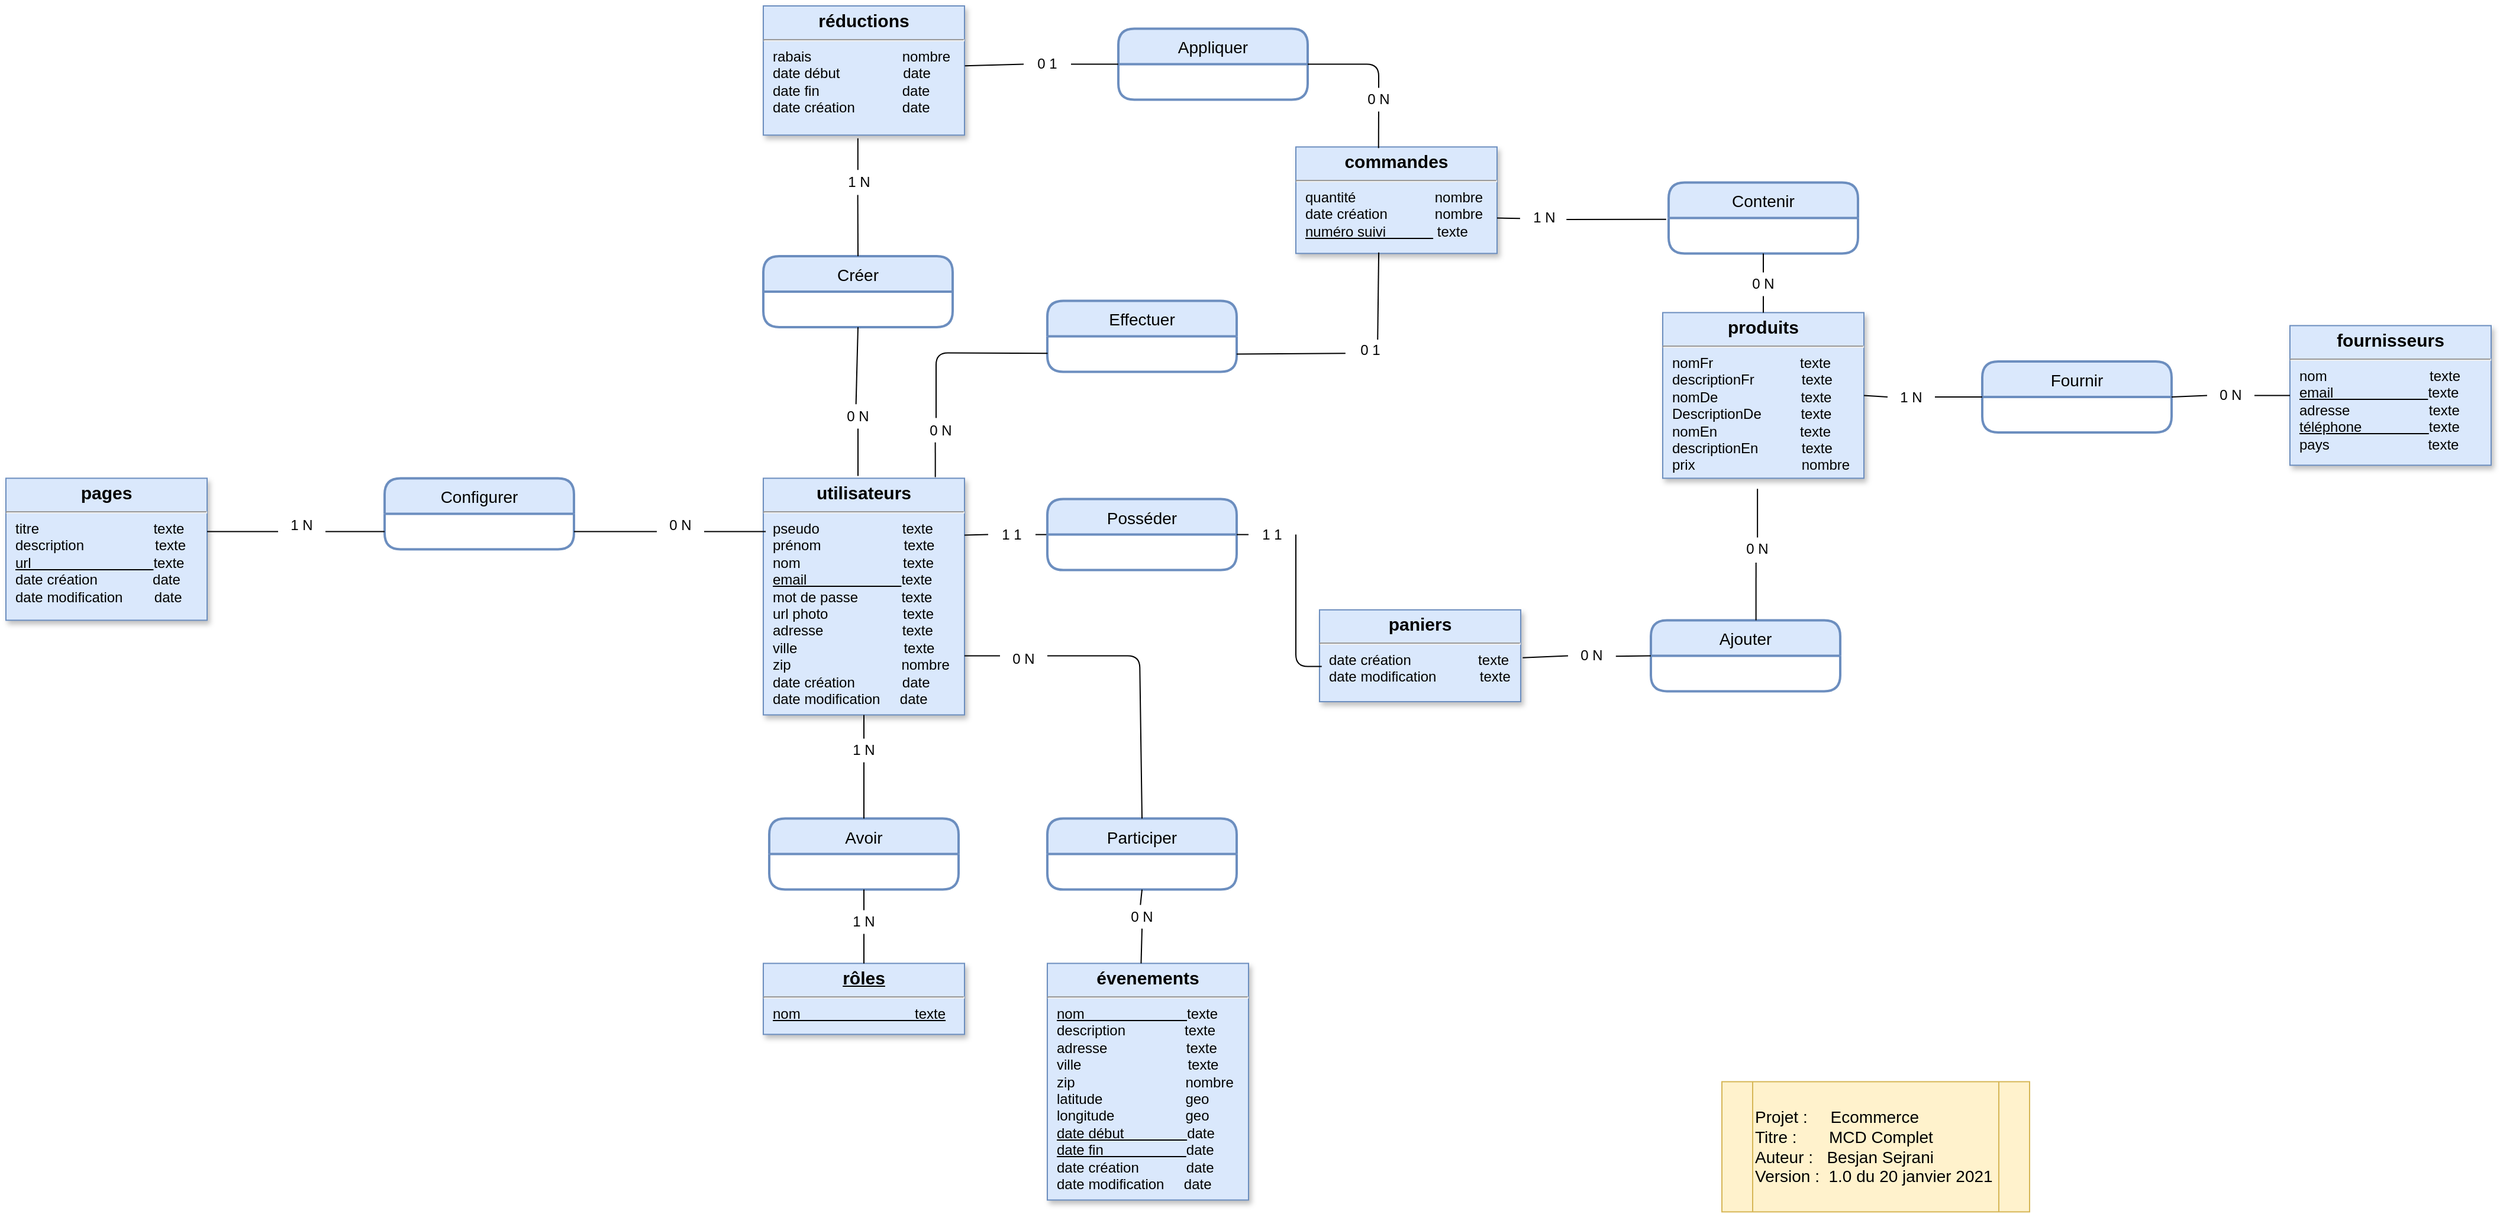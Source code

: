 <mxfile version="13.9.9" type="device"><diagram name="Page-1" id="efa7a0a1-bf9b-a30e-e6df-94a7791c09e9"><mxGraphModel dx="2172" dy="1612" grid="1" gridSize="10" guides="1" tooltips="1" connect="1" arrows="1" fold="1" page="1" pageScale="1" pageWidth="826" pageHeight="1169" background="#ffffff" math="0" shadow="0"><root><mxCell id="0"/><mxCell id="1" parent="0"/><mxCell id="28" value="&lt;p style=&quot;margin: 4px 0px 0px ; text-align: center&quot;&gt;&lt;b&gt;&lt;font style=&quot;font-size: 15px&quot;&gt;utilisateurs&lt;/font&gt;&lt;/b&gt;&lt;/p&gt;&lt;hr&gt;&lt;p style=&quot;margin: 0px ; margin-left: 8px&quot;&gt;pseudo&amp;nbsp; &amp;nbsp; &amp;nbsp; &amp;nbsp; &amp;nbsp; &amp;nbsp; &amp;nbsp; &amp;nbsp; &amp;nbsp; &amp;nbsp; &amp;nbsp;texte&lt;/p&gt;&lt;p style=&quot;margin: 0px ; margin-left: 8px&quot;&gt;prénom&amp;nbsp; &amp;nbsp; &amp;nbsp; &amp;nbsp; &amp;nbsp; &amp;nbsp; &amp;nbsp; &amp;nbsp; &amp;nbsp; &amp;nbsp; &amp;nbsp;texte&lt;/p&gt;&lt;p style=&quot;margin: 0px ; margin-left: 8px&quot;&gt;nom&amp;nbsp; &amp;nbsp; &amp;nbsp; &amp;nbsp; &amp;nbsp; &amp;nbsp; &amp;nbsp; &amp;nbsp; &amp;nbsp; &amp;nbsp; &amp;nbsp; &amp;nbsp; &amp;nbsp; texte&lt;/p&gt;&lt;p style=&quot;margin: 0px ; margin-left: 8px&quot;&gt;&lt;u&gt;email&amp;nbsp; &amp;nbsp; &amp;nbsp; &amp;nbsp; &amp;nbsp; &amp;nbsp; &amp;nbsp; &amp;nbsp; &amp;nbsp; &amp;nbsp; &amp;nbsp; &amp;nbsp; &lt;/u&gt;texte&lt;/p&gt;&lt;p style=&quot;margin: 0px ; margin-left: 8px&quot;&gt;mot de passe&amp;nbsp; &amp;nbsp; &amp;nbsp; &amp;nbsp; &amp;nbsp; &amp;nbsp;texte&lt;/p&gt;&lt;p style=&quot;margin: 0px ; margin-left: 8px&quot;&gt;url photo&amp;nbsp; &amp;nbsp; &amp;nbsp; &amp;nbsp; &amp;nbsp; &amp;nbsp; &amp;nbsp; &amp;nbsp; &amp;nbsp; &amp;nbsp;texte&lt;/p&gt;&lt;p style=&quot;margin: 0px ; margin-left: 8px&quot;&gt;adresse&amp;nbsp; &amp;nbsp; &amp;nbsp; &amp;nbsp; &amp;nbsp; &amp;nbsp; &amp;nbsp; &amp;nbsp; &amp;nbsp; &amp;nbsp; texte&lt;/p&gt;&lt;p style=&quot;margin: 0px ; margin-left: 8px&quot;&gt;ville&amp;nbsp; &amp;nbsp; &amp;nbsp; &amp;nbsp; &amp;nbsp; &amp;nbsp; &amp;nbsp; &amp;nbsp; &amp;nbsp; &amp;nbsp; &amp;nbsp; &amp;nbsp; &amp;nbsp; &amp;nbsp;texte&lt;/p&gt;&lt;p style=&quot;margin: 0px ; margin-left: 8px&quot;&gt;zip&amp;nbsp; &amp;nbsp; &amp;nbsp; &amp;nbsp; &amp;nbsp; &amp;nbsp; &amp;nbsp; &amp;nbsp; &amp;nbsp; &amp;nbsp; &amp;nbsp; &amp;nbsp; &amp;nbsp; &amp;nbsp; nombre&lt;/p&gt;&lt;p style=&quot;margin: 0px ; margin-left: 8px&quot;&gt;date création&amp;nbsp; &amp;nbsp; &amp;nbsp; &amp;nbsp; &amp;nbsp; &amp;nbsp; date&lt;/p&gt;&lt;p style=&quot;margin: 0px ; margin-left: 8px&quot;&gt;date modification&amp;nbsp; &amp;nbsp; &amp;nbsp;date&lt;/p&gt;" style="verticalAlign=top;align=left;overflow=fill;fontSize=12;fontFamily=Helvetica;html=1;strokeColor=#6c8ebf;shadow=1;fillColor=#dae8fc;" parent="1" vertex="1"><mxGeometry x="770" y="474.2" width="170" height="200" as="geometry"/></mxCell><mxCell id="r07NfbLLSwoAeOCv1FEZ-114" value="&lt;p style=&quot;margin: 4px 0px 0px ; text-align: center&quot;&gt;&lt;b&gt;&lt;font style=&quot;font-size: 15px&quot;&gt;&lt;u&gt;rôles&lt;/u&gt;&lt;/font&gt;&lt;/b&gt;&lt;/p&gt;&lt;hr&gt;&lt;p style=&quot;margin: 0px ; margin-left: 8px&quot;&gt;&lt;u&gt;nom&amp;nbsp; &amp;nbsp; &amp;nbsp; &amp;nbsp; &amp;nbsp; &amp;nbsp; &amp;nbsp; &amp;nbsp; &amp;nbsp; &amp;nbsp; &amp;nbsp; &amp;nbsp; &amp;nbsp; &amp;nbsp; &amp;nbsp;texte&lt;/u&gt;&lt;/p&gt;" style="verticalAlign=top;align=left;overflow=fill;fontSize=12;fontFamily=Helvetica;html=1;strokeColor=#6c8ebf;shadow=1;fillColor=#dae8fc;" parent="1" vertex="1"><mxGeometry x="770" y="884.2" width="170" height="60" as="geometry"/></mxCell><mxCell id="r07NfbLLSwoAeOCv1FEZ-125" value="&lt;p style=&quot;margin: 4px 0px 0px ; text-align: center&quot;&gt;&lt;span style=&quot;font-size: 15px&quot;&gt;&lt;b&gt;évenements&lt;/b&gt;&lt;/span&gt;&lt;/p&gt;&lt;hr&gt;&lt;p style=&quot;margin: 0px ; margin-left: 8px&quot;&gt;&lt;u&gt;nom&amp;nbsp; &amp;nbsp; &amp;nbsp; &amp;nbsp; &amp;nbsp; &amp;nbsp; &amp;nbsp; &amp;nbsp; &amp;nbsp; &amp;nbsp; &amp;nbsp; &amp;nbsp; &amp;nbsp; &lt;/u&gt;texte&lt;/p&gt;&lt;p style=&quot;margin: 0px ; margin-left: 8px&quot;&gt;description&amp;nbsp; &amp;nbsp; &amp;nbsp; &amp;nbsp; &amp;nbsp; &amp;nbsp; &amp;nbsp; &amp;nbsp;texte&lt;/p&gt;&lt;p style=&quot;margin: 0px ; margin-left: 8px&quot;&gt;adresse&amp;nbsp; &amp;nbsp; &amp;nbsp; &amp;nbsp; &amp;nbsp; &amp;nbsp; &amp;nbsp; &amp;nbsp; &amp;nbsp; &amp;nbsp; texte&lt;/p&gt;&lt;p style=&quot;margin: 0px ; margin-left: 8px&quot;&gt;ville&amp;nbsp; &amp;nbsp; &amp;nbsp; &amp;nbsp; &amp;nbsp; &amp;nbsp; &amp;nbsp; &amp;nbsp; &amp;nbsp; &amp;nbsp; &amp;nbsp; &amp;nbsp; &amp;nbsp; &amp;nbsp;texte&lt;/p&gt;&lt;p style=&quot;margin: 0px ; margin-left: 8px&quot;&gt;zip&amp;nbsp; &amp;nbsp; &amp;nbsp; &amp;nbsp; &amp;nbsp; &amp;nbsp; &amp;nbsp; &amp;nbsp; &amp;nbsp; &amp;nbsp; &amp;nbsp; &amp;nbsp; &amp;nbsp; &amp;nbsp; nombre&lt;/p&gt;&lt;p style=&quot;margin: 0px ; margin-left: 8px&quot;&gt;latitude&amp;nbsp; &amp;nbsp; &amp;nbsp; &amp;nbsp; &amp;nbsp; &amp;nbsp; &amp;nbsp; &amp;nbsp; &amp;nbsp; &amp;nbsp; &amp;nbsp;geo&lt;/p&gt;&lt;p style=&quot;margin: 0px ; margin-left: 8px&quot;&gt;longitude&amp;nbsp; &amp;nbsp; &amp;nbsp; &amp;nbsp; &amp;nbsp; &amp;nbsp; &amp;nbsp; &amp;nbsp; &amp;nbsp; geo&lt;/p&gt;&lt;p style=&quot;margin: 0px ; margin-left: 8px&quot;&gt;&lt;u&gt;date début&amp;nbsp; &amp;nbsp; &amp;nbsp; &amp;nbsp; &amp;nbsp; &amp;nbsp; &amp;nbsp; &amp;nbsp; &lt;/u&gt;date&lt;/p&gt;&lt;p style=&quot;margin: 0px ; margin-left: 8px&quot;&gt;&lt;u&gt;date fin&amp;nbsp; &amp;nbsp; &amp;nbsp; &amp;nbsp; &amp;nbsp; &amp;nbsp; &amp;nbsp; &amp;nbsp; &amp;nbsp; &amp;nbsp; &amp;nbsp;&lt;/u&gt;date&lt;/p&gt;&lt;p style=&quot;margin: 0px ; margin-left: 8px&quot;&gt;date création&amp;nbsp; &amp;nbsp; &amp;nbsp; &amp;nbsp; &amp;nbsp; &amp;nbsp; date&lt;/p&gt;&lt;p style=&quot;margin: 0px ; margin-left: 8px&quot;&gt;date modification&amp;nbsp; &amp;nbsp; &amp;nbsp;date&lt;/p&gt;" style="verticalAlign=top;align=left;overflow=fill;fontSize=12;fontFamily=Helvetica;html=1;strokeColor=#6c8ebf;shadow=1;fillColor=#dae8fc;" parent="1" vertex="1"><mxGeometry x="1010" y="884.2" width="170" height="200" as="geometry"/></mxCell><mxCell id="r07NfbLLSwoAeOCv1FEZ-134" value="" style="endArrow=none;html=1;exitX=0;exitY=0.37;exitDx=0;exitDy=0;entryX=1;entryY=0.75;entryDx=0;entryDy=0;exitPerimeter=0;" parent="1" source="r07NfbLLSwoAeOCv1FEZ-135" target="28" edge="1"><mxGeometry width="50" height="50" relative="1" as="geometry"><mxPoint x="1190" y="744.2" as="sourcePoint"/><mxPoint x="1088" y="604.2" as="targetPoint"/><Array as="points"/></mxGeometry></mxCell><mxCell id="r07NfbLLSwoAeOCv1FEZ-137" value="&lt;p style=&quot;margin: 4px 0px 0px ; text-align: center&quot;&gt;&lt;span style=&quot;font-size: 15px&quot;&gt;&lt;b&gt;pages&lt;/b&gt;&lt;/span&gt;&lt;/p&gt;&lt;hr&gt;&lt;p style=&quot;margin: 0px ; margin-left: 8px&quot;&gt;titre&amp;nbsp; &amp;nbsp; &amp;nbsp; &amp;nbsp; &amp;nbsp; &amp;nbsp; &amp;nbsp; &amp;nbsp; &amp;nbsp; &amp;nbsp; &amp;nbsp; &amp;nbsp; &amp;nbsp; &amp;nbsp; &amp;nbsp;texte&lt;/p&gt;&lt;p style=&quot;margin: 0px ; margin-left: 8px&quot;&gt;description&amp;nbsp; &amp;nbsp; &amp;nbsp; &amp;nbsp; &amp;nbsp; &amp;nbsp; &amp;nbsp; &amp;nbsp; &amp;nbsp; texte&lt;/p&gt;&lt;p style=&quot;margin: 0px ; margin-left: 8px&quot;&gt;&lt;u&gt;url&amp;nbsp; &amp;nbsp; &amp;nbsp; &amp;nbsp; &amp;nbsp; &amp;nbsp; &amp;nbsp; &amp;nbsp; &amp;nbsp; &amp;nbsp; &amp;nbsp; &amp;nbsp; &amp;nbsp; &amp;nbsp; &amp;nbsp; &amp;nbsp;&lt;/u&gt;texte&lt;/p&gt;&lt;p style=&quot;margin: 0px ; margin-left: 8px&quot;&gt;date création&amp;nbsp; &amp;nbsp; &amp;nbsp; &amp;nbsp; &amp;nbsp; &amp;nbsp; &amp;nbsp; date&lt;/p&gt;&lt;p style=&quot;margin: 0px ; margin-left: 8px&quot;&gt;date modification&amp;nbsp; &amp;nbsp; &amp;nbsp; &amp;nbsp; date&lt;/p&gt;" style="verticalAlign=top;align=left;overflow=fill;fontSize=12;fontFamily=Helvetica;html=1;strokeColor=#6c8ebf;shadow=1;fillColor=#dae8fc;" parent="1" vertex="1"><mxGeometry x="130" y="474.2" width="170" height="120" as="geometry"/></mxCell><mxCell id="r07NfbLLSwoAeOCv1FEZ-141" value="" style="endArrow=none;html=1;entryX=0.012;entryY=0.225;entryDx=0;entryDy=0;entryPerimeter=0;exitX=1;exitY=0.75;exitDx=0;exitDy=0;" parent="1" source="r07NfbLLSwoAeOCv1FEZ-140" target="28" edge="1"><mxGeometry width="50" height="50" relative="1" as="geometry"><mxPoint x="610" y="512.2" as="sourcePoint"/><mxPoint x="760" y="512.5" as="targetPoint"/></mxGeometry></mxCell><mxCell id="r07NfbLLSwoAeOCv1FEZ-142" value="&lt;p style=&quot;margin: 4px 0px 0px ; text-align: center&quot;&gt;&lt;b&gt;&lt;font style=&quot;font-size: 15px&quot;&gt;paniers&lt;/font&gt;&lt;/b&gt;&lt;/p&gt;&lt;hr&gt;&lt;p style=&quot;margin: 0px ; margin-left: 8px&quot;&gt;date création&amp;nbsp; &amp;nbsp; &amp;nbsp; &amp;nbsp; &amp;nbsp; &amp;nbsp; &amp;nbsp; &amp;nbsp; &amp;nbsp;texte&lt;/p&gt;&lt;p style=&quot;margin: 0px ; margin-left: 8px&quot;&gt;date modification&amp;nbsp; &amp;nbsp; &amp;nbsp; &amp;nbsp; &amp;nbsp; &amp;nbsp;texte&lt;/p&gt;" style="verticalAlign=top;align=left;overflow=fill;fontSize=12;fontFamily=Helvetica;html=1;strokeColor=#6c8ebf;shadow=1;fillColor=#dae8fc;" parent="1" vertex="1"><mxGeometry x="1240" y="585.4" width="170" height="77.6" as="geometry"/></mxCell><mxCell id="r07NfbLLSwoAeOCv1FEZ-148" value="" style="endArrow=none;html=1;entryX=0;entryY=0.5;entryDx=0;entryDy=0;exitX=1;exitY=0.5;exitDx=0;exitDy=0;" parent="1" source="r07NfbLLSwoAeOCv1FEZ-143" target="hPK3-BBJVK6LqO7NN2do-100" edge="1"><mxGeometry width="50" height="50" relative="1" as="geometry"><mxPoint x="930" y="544.2" as="sourcePoint"/><mxPoint x="1160" y="644.2" as="targetPoint"/></mxGeometry></mxCell><mxCell id="r07NfbLLSwoAeOCv1FEZ-149" value="&lt;p style=&quot;margin: 4px 0px 0px ; text-align: center&quot;&gt;&lt;b&gt;&lt;font style=&quot;font-size: 15px&quot;&gt;commandes&lt;/font&gt;&lt;/b&gt;&lt;/p&gt;&lt;hr&gt;&lt;p style=&quot;margin: 0px ; margin-left: 8px&quot;&gt;quantité&amp;nbsp; &amp;nbsp; &amp;nbsp; &amp;nbsp; &amp;nbsp; &amp;nbsp; &amp;nbsp; &amp;nbsp; &amp;nbsp; &amp;nbsp; nombre&lt;/p&gt;&lt;p style=&quot;margin: 0px ; margin-left: 8px&quot;&gt;date création&amp;nbsp; &amp;nbsp; &amp;nbsp; &amp;nbsp; &amp;nbsp; &amp;nbsp; nombre&lt;/p&gt;&lt;p style=&quot;margin: 0px ; margin-left: 8px&quot;&gt;&lt;u&gt;numéro suivi&amp;nbsp; &amp;nbsp; &amp;nbsp; &amp;nbsp; &amp;nbsp; &amp;nbsp; &lt;/u&gt;&amp;nbsp;texte&lt;/p&gt;" style="verticalAlign=top;align=left;overflow=fill;fontSize=12;fontFamily=Helvetica;html=1;strokeColor=#6c8ebf;shadow=1;fillColor=#dae8fc;" parent="1" vertex="1"><mxGeometry x="1220" y="194.2" width="170" height="90" as="geometry"/></mxCell><mxCell id="r07NfbLLSwoAeOCv1FEZ-150" value="0 N" style="text;html=1;strokeColor=none;fillColor=none;align=center;verticalAlign=middle;whiteSpace=wrap;rounded=0;" parent="1" vertex="1"><mxGeometry x="900" y="424.2" width="40" height="20" as="geometry"/></mxCell><mxCell id="r07NfbLLSwoAeOCv1FEZ-155" value="&lt;p style=&quot;margin: 4px 0px 0px ; text-align: center&quot;&gt;&lt;b&gt;&lt;font style=&quot;font-size: 15px&quot;&gt;réductions&lt;/font&gt;&lt;/b&gt;&lt;/p&gt;&lt;hr&gt;&lt;p style=&quot;margin: 0px ; margin-left: 8px&quot;&gt;rabais&amp;nbsp; &amp;nbsp; &amp;nbsp; &amp;nbsp; &amp;nbsp; &amp;nbsp; &amp;nbsp; &amp;nbsp; &amp;nbsp; &amp;nbsp; &amp;nbsp; &amp;nbsp;nombre&lt;/p&gt;&lt;p style=&quot;margin: 0px ; margin-left: 8px&quot;&gt;date début&amp;nbsp; &amp;nbsp; &amp;nbsp; &amp;nbsp; &amp;nbsp; &amp;nbsp; &amp;nbsp; &amp;nbsp; date&lt;/p&gt;&lt;p style=&quot;margin: 0px ; margin-left: 8px&quot;&gt;date fin&amp;nbsp; &amp;nbsp; &amp;nbsp; &amp;nbsp; &amp;nbsp; &amp;nbsp; &amp;nbsp; &amp;nbsp; &amp;nbsp; &amp;nbsp; &amp;nbsp;date&lt;/p&gt;&lt;p style=&quot;margin: 0px ; margin-left: 8px&quot;&gt;date création&amp;nbsp; &amp;nbsp; &amp;nbsp; &amp;nbsp; &amp;nbsp; &amp;nbsp; date&lt;/p&gt;" style="verticalAlign=top;align=left;overflow=fill;fontSize=12;fontFamily=Helvetica;html=1;strokeColor=#6c8ebf;shadow=1;fillColor=#dae8fc;" parent="1" vertex="1"><mxGeometry x="770" y="75" width="170" height="109.2" as="geometry"/></mxCell><mxCell id="r07NfbLLSwoAeOCv1FEZ-158" value="0 N" style="text;html=1;strokeColor=none;fillColor=none;align=center;verticalAlign=middle;whiteSpace=wrap;rounded=0;" parent="1" vertex="1"><mxGeometry x="1270" y="144.2" width="40" height="20" as="geometry"/></mxCell><mxCell id="r07NfbLLSwoAeOCv1FEZ-170" value="&lt;p style=&quot;margin: 4px 0px 0px ; text-align: center&quot;&gt;&lt;b&gt;&lt;font style=&quot;font-size: 15px&quot;&gt;produits&lt;/font&gt;&lt;/b&gt;&lt;/p&gt;&lt;hr&gt;&lt;p style=&quot;margin: 0px ; margin-left: 8px&quot;&gt;nomFr&amp;nbsp; &amp;nbsp; &amp;nbsp; &amp;nbsp; &amp;nbsp; &amp;nbsp; &amp;nbsp; &amp;nbsp; &amp;nbsp; &amp;nbsp; &amp;nbsp; texte&lt;/p&gt;&lt;p style=&quot;margin: 0px ; margin-left: 8px&quot;&gt;descriptionFr&amp;nbsp; &amp;nbsp; &amp;nbsp; &amp;nbsp; &amp;nbsp; &amp;nbsp; texte&lt;/p&gt;&lt;p style=&quot;margin: 0px ; margin-left: 8px&quot;&gt;nomDe&amp;nbsp; &amp;nbsp; &amp;nbsp; &amp;nbsp; &amp;nbsp; &amp;nbsp; &amp;nbsp; &amp;nbsp; &amp;nbsp; &amp;nbsp; &amp;nbsp;texte&lt;/p&gt;&lt;p style=&quot;margin: 0px ; margin-left: 8px&quot;&gt;DescriptionDe&amp;nbsp; &amp;nbsp; &amp;nbsp; &amp;nbsp; &amp;nbsp; texte&lt;/p&gt;&lt;p style=&quot;margin: 0px ; margin-left: 8px&quot;&gt;nomEn&amp;nbsp; &amp;nbsp; &amp;nbsp; &amp;nbsp; &amp;nbsp; &amp;nbsp; &amp;nbsp; &amp;nbsp; &amp;nbsp; &amp;nbsp; &amp;nbsp;texte&lt;/p&gt;&lt;p style=&quot;margin: 0px ; margin-left: 8px&quot;&gt;descriptionEn&amp;nbsp; &amp;nbsp; &amp;nbsp; &amp;nbsp; &amp;nbsp; &amp;nbsp;texte&lt;/p&gt;&lt;p style=&quot;margin: 0px ; margin-left: 8px&quot;&gt;prix&amp;nbsp; &amp;nbsp; &amp;nbsp; &amp;nbsp; &amp;nbsp; &amp;nbsp; &amp;nbsp; &amp;nbsp; &amp;nbsp; &amp;nbsp; &amp;nbsp; &amp;nbsp; &amp;nbsp; &amp;nbsp;nombre&lt;/p&gt;&lt;p style=&quot;margin: 0px ; margin-left: 8px&quot;&gt;&lt;br&gt;&lt;/p&gt;" style="verticalAlign=top;align=left;overflow=fill;fontSize=12;fontFamily=Helvetica;html=1;strokeColor=#6c8ebf;shadow=1;fillColor=#dae8fc;" parent="1" vertex="1"><mxGeometry x="1530" y="334.2" width="170" height="140" as="geometry"/></mxCell><mxCell id="hPK3-BBJVK6LqO7NN2do-28" value="&lt;p style=&quot;margin: 4px 0px 0px ; text-align: center&quot;&gt;&lt;span style=&quot;font-size: 15px&quot;&gt;&lt;b&gt;fournisseurs&lt;/b&gt;&lt;/span&gt;&lt;/p&gt;&lt;hr&gt;&lt;p style=&quot;margin: 0px ; margin-left: 8px&quot;&gt;nom&amp;nbsp; &amp;nbsp; &amp;nbsp; &amp;nbsp; &amp;nbsp; &amp;nbsp; &amp;nbsp; &amp;nbsp; &amp;nbsp; &amp;nbsp; &amp;nbsp; &amp;nbsp; &amp;nbsp; texte&lt;/p&gt;&lt;p style=&quot;margin: 0px ; margin-left: 8px&quot;&gt;&lt;u&gt;email&amp;nbsp; &amp;nbsp; &amp;nbsp; &amp;nbsp; &amp;nbsp; &amp;nbsp; &amp;nbsp; &amp;nbsp; &amp;nbsp; &amp;nbsp; &amp;nbsp; &amp;nbsp; &lt;/u&gt;texte&lt;/p&gt;&lt;p style=&quot;margin: 0px ; margin-left: 8px&quot;&gt;adresse&amp;nbsp; &amp;nbsp; &amp;nbsp; &amp;nbsp; &amp;nbsp; &amp;nbsp; &amp;nbsp; &amp;nbsp; &amp;nbsp; &amp;nbsp; texte&lt;/p&gt;&lt;p style=&quot;margin: 0px ; margin-left: 8px&quot;&gt;&lt;u&gt;téléphone&amp;nbsp; &amp;nbsp; &amp;nbsp; &amp;nbsp; &amp;nbsp; &amp;nbsp; &amp;nbsp; &amp;nbsp; &amp;nbsp;&lt;/u&gt;texte&lt;/p&gt;&lt;p style=&quot;margin: 0px ; margin-left: 8px&quot;&gt;pays&amp;nbsp; &amp;nbsp; &amp;nbsp; &amp;nbsp; &amp;nbsp; &amp;nbsp; &amp;nbsp; &amp;nbsp; &amp;nbsp; &amp;nbsp; &amp;nbsp; &amp;nbsp; &amp;nbsp;texte&lt;/p&gt;&lt;p style=&quot;margin: 0px ; margin-left: 8px&quot;&gt;&lt;br&gt;&lt;/p&gt;&lt;p style=&quot;margin: 0px ; margin-left: 8px&quot;&gt;&lt;br&gt;&lt;/p&gt;" style="verticalAlign=top;align=left;overflow=fill;fontSize=12;fontFamily=Helvetica;html=1;strokeColor=#6c8ebf;shadow=1;fillColor=#dae8fc;" parent="1" vertex="1"><mxGeometry x="2060" y="345.2" width="170" height="118" as="geometry"/></mxCell><mxCell id="hPK3-BBJVK6LqO7NN2do-73" value="&lt;font style=&quot;font-size: 14px&quot;&gt;Projet :&amp;nbsp; &amp;nbsp; &amp;nbsp;Ecommerce&lt;br&gt;Titre :&amp;nbsp; &amp;nbsp; &amp;nbsp; &amp;nbsp;MCD Complet&lt;br&gt;Auteur :&amp;nbsp; &amp;nbsp;Besjan Sejrani&lt;br&gt;Version :&amp;nbsp; 1.0 du 20 janvier 2021&lt;/font&gt;" style="shape=process;whiteSpace=wrap;html=1;backgroundOutline=1;align=left;fillColor=#fff2cc;strokeColor=#d6b656;" parent="1" vertex="1"><mxGeometry x="1580" y="984.2" width="260" height="110" as="geometry"/></mxCell><mxCell id="hPK3-BBJVK6LqO7NN2do-83" value="Configurer" style="swimlane;childLayout=stackLayout;horizontal=1;startSize=30;horizontalStack=0;rounded=1;fontSize=14;fontStyle=0;strokeWidth=2;resizeParent=0;resizeLast=1;shadow=0;dashed=0;align=center;fillColor=#dae8fc;strokeColor=#6c8ebf;" parent="1" vertex="1"><mxGeometry x="450" y="474.2" width="160" height="60" as="geometry"/></mxCell><mxCell id="r07NfbLLSwoAeOCv1FEZ-140" value="0 N" style="text;html=1;strokeColor=none;fillColor=none;align=center;verticalAlign=middle;whiteSpace=wrap;rounded=0;" parent="1" vertex="1"><mxGeometry x="680" y="504.2" width="40" height="20" as="geometry"/></mxCell><mxCell id="hPK3-BBJVK6LqO7NN2do-87" value="" style="endArrow=none;html=1;entryX=0;entryY=0.75;entryDx=0;entryDy=0;exitX=1;exitY=0.75;exitDx=0;exitDy=0;" parent="1" source="hPK3-BBJVK6LqO7NN2do-83" target="r07NfbLLSwoAeOCv1FEZ-140" edge="1"><mxGeometry width="50" height="50" relative="1" as="geometry"><mxPoint x="600" y="519.2" as="sourcePoint"/><mxPoint x="772.04" y="519.2" as="targetPoint"/></mxGeometry></mxCell><mxCell id="hPK3-BBJVK6LqO7NN2do-88" value="" style="endArrow=none;html=1;fontSize=14;entryX=0;entryY=0.75;entryDx=0;entryDy=0;exitX=1;exitY=0.75;exitDx=0;exitDy=0;exitPerimeter=0;" parent="1" source="r07NfbLLSwoAeOCv1FEZ-138" target="hPK3-BBJVK6LqO7NN2do-83" edge="1"><mxGeometry width="50" height="50" relative="1" as="geometry"><mxPoint x="370" y="594.2" as="sourcePoint"/><mxPoint x="420" y="544.2" as="targetPoint"/></mxGeometry></mxCell><mxCell id="r07NfbLLSwoAeOCv1FEZ-138" value="1 N" style="text;html=1;strokeColor=none;fillColor=none;align=center;verticalAlign=middle;whiteSpace=wrap;rounded=0;" parent="1" vertex="1"><mxGeometry x="360" y="504.2" width="40" height="20" as="geometry"/></mxCell><mxCell id="hPK3-BBJVK6LqO7NN2do-89" value="" style="endArrow=none;html=1;fontSize=14;entryX=0;entryY=0.75;entryDx=0;entryDy=0;exitX=1;exitY=0.375;exitDx=0;exitDy=0;exitPerimeter=0;" parent="1" source="r07NfbLLSwoAeOCv1FEZ-137" target="r07NfbLLSwoAeOCv1FEZ-138" edge="1"><mxGeometry width="50" height="50" relative="1" as="geometry"><mxPoint x="320" y="519.2" as="sourcePoint"/><mxPoint x="440" y="519.2" as="targetPoint"/></mxGeometry></mxCell><mxCell id="hPK3-BBJVK6LqO7NN2do-90" value="Avoir" style="swimlane;childLayout=stackLayout;horizontal=1;startSize=30;horizontalStack=0;rounded=1;fontSize=14;fontStyle=0;strokeWidth=2;resizeParent=0;resizeLast=1;shadow=0;dashed=0;align=center;fillColor=#dae8fc;strokeColor=#6c8ebf;" parent="1" vertex="1"><mxGeometry x="775" y="761.8" width="160" height="60" as="geometry"/></mxCell><mxCell id="hPK3-BBJVK6LqO7NN2do-91" value="" style="endArrow=none;html=1;fontSize=14;exitX=0.5;exitY=0;exitDx=0;exitDy=0;entryX=0.5;entryY=1;entryDx=0;entryDy=0;" parent="1" source="r07NfbLLSwoAeOCv1FEZ-122" target="28" edge="1"><mxGeometry width="50" height="50" relative="1" as="geometry"><mxPoint x="710" y="774.2" as="sourcePoint"/><mxPoint x="940" y="724.2" as="targetPoint"/></mxGeometry></mxCell><mxCell id="r07NfbLLSwoAeOCv1FEZ-122" value="1 N" style="text;html=1;strokeColor=none;fillColor=none;align=center;verticalAlign=middle;whiteSpace=wrap;rounded=0;" parent="1" vertex="1"><mxGeometry x="835" y="694.2" width="40" height="20" as="geometry"/></mxCell><mxCell id="hPK3-BBJVK6LqO7NN2do-92" value="" style="endArrow=none;html=1;fontSize=14;exitX=0.5;exitY=0;exitDx=0;exitDy=0;entryX=0.5;entryY=1;entryDx=0;entryDy=0;" parent="1" source="hPK3-BBJVK6LqO7NN2do-90" target="r07NfbLLSwoAeOCv1FEZ-122" edge="1"><mxGeometry width="50" height="50" relative="1" as="geometry"><mxPoint x="852" y="761.8" as="sourcePoint"/><mxPoint x="855" y="674.2" as="targetPoint"/></mxGeometry></mxCell><mxCell id="hPK3-BBJVK6LqO7NN2do-93" value="" style="endArrow=none;html=1;fontSize=14;entryX=0.5;entryY=1;entryDx=0;entryDy=0;exitX=0.5;exitY=0;exitDx=0;exitDy=0;" parent="1" source="r07NfbLLSwoAeOCv1FEZ-123" target="hPK3-BBJVK6LqO7NN2do-90" edge="1"><mxGeometry width="50" height="50" relative="1" as="geometry"><mxPoint x="660" y="774.2" as="sourcePoint"/><mxPoint x="710" y="724.2" as="targetPoint"/></mxGeometry></mxCell><mxCell id="r07NfbLLSwoAeOCv1FEZ-123" value="1 N" style="text;html=1;strokeColor=none;fillColor=none;align=center;verticalAlign=middle;whiteSpace=wrap;rounded=0;" parent="1" vertex="1"><mxGeometry x="835" y="839.2" width="40" height="20" as="geometry"/></mxCell><mxCell id="hPK3-BBJVK6LqO7NN2do-94" value="" style="endArrow=none;html=1;fontSize=14;entryX=0.5;entryY=1;entryDx=0;entryDy=0;exitX=0.5;exitY=0;exitDx=0;exitDy=0;" parent="1" source="r07NfbLLSwoAeOCv1FEZ-114" target="r07NfbLLSwoAeOCv1FEZ-123" edge="1"><mxGeometry width="50" height="50" relative="1" as="geometry"><mxPoint x="855" y="884.2" as="sourcePoint"/><mxPoint x="855" y="821.8" as="targetPoint"/></mxGeometry></mxCell><mxCell id="hPK3-BBJVK6LqO7NN2do-95" value="Participer" style="swimlane;childLayout=stackLayout;horizontal=1;startSize=30;horizontalStack=0;rounded=1;fontSize=14;fontStyle=0;strokeWidth=2;resizeParent=0;resizeLast=1;shadow=0;dashed=0;align=center;fillColor=#dae8fc;strokeColor=#6c8ebf;" parent="1" vertex="1"><mxGeometry x="1010" y="761.8" width="160" height="60" as="geometry"/></mxCell><mxCell id="hPK3-BBJVK6LqO7NN2do-96" value="" style="endArrow=none;html=1;fontSize=14;exitX=0.5;exitY=1;exitDx=0;exitDy=0;entryX=0.466;entryY=0;entryDx=0;entryDy=0;entryPerimeter=0;" parent="1" source="r07NfbLLSwoAeOCv1FEZ-136" target="r07NfbLLSwoAeOCv1FEZ-125" edge="1"><mxGeometry width="50" height="50" relative="1" as="geometry"><mxPoint x="1210" y="744.2" as="sourcePoint"/><mxPoint x="1260" y="694.2" as="targetPoint"/></mxGeometry></mxCell><mxCell id="r07NfbLLSwoAeOCv1FEZ-136" value="0 N" style="text;html=1;strokeColor=none;fillColor=none;align=center;verticalAlign=middle;whiteSpace=wrap;rounded=0;" parent="1" vertex="1"><mxGeometry x="1070" y="834.8" width="40" height="20" as="geometry"/></mxCell><mxCell id="hPK3-BBJVK6LqO7NN2do-97" value="" style="endArrow=none;html=1;fontSize=14;exitX=0.5;exitY=1;exitDx=0;exitDy=0;entryX=0.466;entryY=0;entryDx=0;entryDy=0;entryPerimeter=0;" parent="1" source="hPK3-BBJVK6LqO7NN2do-95" target="r07NfbLLSwoAeOCv1FEZ-136" edge="1"><mxGeometry width="50" height="50" relative="1" as="geometry"><mxPoint x="1090" y="784.2" as="sourcePoint"/><mxPoint x="1089.22" y="884.2" as="targetPoint"/></mxGeometry></mxCell><mxCell id="r07NfbLLSwoAeOCv1FEZ-135" value="0 N" style="text;html=1;strokeColor=none;fillColor=none;align=center;verticalAlign=middle;whiteSpace=wrap;rounded=0;" parent="1" vertex="1"><mxGeometry x="970" y="616.8" width="40" height="20" as="geometry"/></mxCell><mxCell id="hPK3-BBJVK6LqO7NN2do-98" value="" style="endArrow=none;html=1;exitX=0.5;exitY=0;exitDx=0;exitDy=0;" parent="1" source="hPK3-BBJVK6LqO7NN2do-95" edge="1"><mxGeometry width="50" height="50" relative="1" as="geometry"><mxPoint x="1090" y="724.2" as="sourcePoint"/><mxPoint x="1010" y="624.2" as="targetPoint"/><Array as="points"><mxPoint x="1088" y="624.2"/></Array></mxGeometry></mxCell><mxCell id="hPK3-BBJVK6LqO7NN2do-100" value="Posséder" style="swimlane;childLayout=stackLayout;horizontal=1;startSize=30;horizontalStack=0;rounded=1;fontSize=14;fontStyle=0;strokeWidth=2;resizeParent=0;resizeLast=1;shadow=0;dashed=0;align=center;fillColor=#dae8fc;strokeColor=#6c8ebf;" parent="1" vertex="1"><mxGeometry x="1010" y="491.8" width="160" height="60" as="geometry"/></mxCell><mxCell id="r07NfbLLSwoAeOCv1FEZ-143" value="1 1" style="text;html=1;strokeColor=none;fillColor=none;align=center;verticalAlign=middle;whiteSpace=wrap;rounded=0;" parent="1" vertex="1"><mxGeometry x="960" y="511.8" width="40" height="20" as="geometry"/></mxCell><mxCell id="hPK3-BBJVK6LqO7NN2do-101" value="" style="endArrow=none;html=1;entryX=0;entryY=0.5;entryDx=0;entryDy=0;" parent="1" target="r07NfbLLSwoAeOCv1FEZ-143" edge="1"><mxGeometry width="50" height="50" relative="1" as="geometry"><mxPoint x="940" y="522.2" as="sourcePoint"/><mxPoint x="1010" y="521.8" as="targetPoint"/></mxGeometry></mxCell><mxCell id="hPK3-BBJVK6LqO7NN2do-103" value="" style="endArrow=none;html=1;fontSize=14;entryX=1;entryY=0.5;entryDx=0;entryDy=0;exitX=0;exitY=0.5;exitDx=0;exitDy=0;" parent="1" source="r07NfbLLSwoAeOCv1FEZ-146" target="hPK3-BBJVK6LqO7NN2do-100" edge="1"><mxGeometry width="50" height="50" relative="1" as="geometry"><mxPoint x="930" y="584.2" as="sourcePoint"/><mxPoint x="980" y="534.2" as="targetPoint"/></mxGeometry></mxCell><mxCell id="r07NfbLLSwoAeOCv1FEZ-146" value="1 1" style="text;html=1;strokeColor=none;fillColor=none;align=center;verticalAlign=middle;whiteSpace=wrap;rounded=0;" parent="1" vertex="1"><mxGeometry x="1180" y="511.8" width="40" height="20" as="geometry"/></mxCell><mxCell id="hPK3-BBJVK6LqO7NN2do-104" value="" style="endArrow=none;html=1;fontSize=14;entryX=1;entryY=0.5;entryDx=0;entryDy=0;exitX=0.011;exitY=0.617;exitDx=0;exitDy=0;exitPerimeter=0;" parent="1" source="r07NfbLLSwoAeOCv1FEZ-142" target="r07NfbLLSwoAeOCv1FEZ-146" edge="1"><mxGeometry width="50" height="50" relative="1" as="geometry"><mxPoint x="1225.87" y="522.079" as="sourcePoint"/><mxPoint x="1170" y="521.8" as="targetPoint"/><Array as="points"><mxPoint x="1220" y="633.2"/></Array></mxGeometry></mxCell><mxCell id="hPK3-BBJVK6LqO7NN2do-105" value="Ajouter" style="swimlane;childLayout=stackLayout;horizontal=1;startSize=30;horizontalStack=0;rounded=1;fontSize=14;fontStyle=0;strokeWidth=2;resizeParent=0;resizeLast=1;shadow=0;dashed=0;align=center;fillColor=#dae8fc;strokeColor=#6c8ebf;" parent="1" vertex="1"><mxGeometry x="1520" y="594.2" width="160" height="60" as="geometry"/></mxCell><mxCell id="hPK3-BBJVK6LqO7NN2do-106" value="" style="endArrow=none;html=1;fontSize=14;entryX=0.471;entryY=1.064;entryDx=0;entryDy=0;entryPerimeter=0;exitX=0.502;exitY=0;exitDx=0;exitDy=0;exitPerimeter=0;" parent="1" source="r07NfbLLSwoAeOCv1FEZ-177" target="r07NfbLLSwoAeOCv1FEZ-170" edge="1"><mxGeometry width="50" height="50" relative="1" as="geometry"><mxPoint x="1290" y="584.2" as="sourcePoint"/><mxPoint x="1340" y="534.2" as="targetPoint"/></mxGeometry></mxCell><mxCell id="r07NfbLLSwoAeOCv1FEZ-177" value="0 N" style="text;html=1;strokeColor=none;fillColor=none;align=center;verticalAlign=middle;whiteSpace=wrap;rounded=0;" parent="1" vertex="1"><mxGeometry x="1590" y="524.2" width="40" height="20" as="geometry"/></mxCell><mxCell id="hPK3-BBJVK6LqO7NN2do-107" value="" style="endArrow=none;html=1;fontSize=14;entryX=0.471;entryY=1.064;entryDx=0;entryDy=0;entryPerimeter=0;exitX=0.555;exitY=0;exitDx=0;exitDy=0;exitPerimeter=0;" parent="1" source="hPK3-BBJVK6LqO7NN2do-105" target="r07NfbLLSwoAeOCv1FEZ-177" edge="1"><mxGeometry width="50" height="50" relative="1" as="geometry"><mxPoint x="1610.08" y="484.2" as="sourcePoint"/><mxPoint x="1610.07" y="424.214" as="targetPoint"/></mxGeometry></mxCell><mxCell id="hPK3-BBJVK6LqO7NN2do-108" value="" style="endArrow=none;html=1;fontSize=14;exitX=1.01;exitY=0.521;exitDx=0;exitDy=0;exitPerimeter=0;entryX=0;entryY=0.5;entryDx=0;entryDy=0;" parent="1" source="r07NfbLLSwoAeOCv1FEZ-176" target="hPK3-BBJVK6LqO7NN2do-105" edge="1"><mxGeometry width="50" height="50" relative="1" as="geometry"><mxPoint x="1310" y="534.2" as="sourcePoint"/><mxPoint x="1500" y="516.2" as="targetPoint"/></mxGeometry></mxCell><mxCell id="r07NfbLLSwoAeOCv1FEZ-176" value="0 N" style="text;html=1;strokeColor=none;fillColor=none;align=center;verticalAlign=middle;whiteSpace=wrap;rounded=0;" parent="1" vertex="1"><mxGeometry x="1450" y="614.2" width="40" height="20" as="geometry"/></mxCell><mxCell id="hPK3-BBJVK6LqO7NN2do-109" value="" style="endArrow=none;html=1;fontSize=14;exitX=1.01;exitY=0.521;exitDx=0;exitDy=0;exitPerimeter=0;entryX=0;entryY=0.5;entryDx=0;entryDy=0;" parent="1" source="r07NfbLLSwoAeOCv1FEZ-142" target="r07NfbLLSwoAeOCv1FEZ-176" edge="1"><mxGeometry width="50" height="50" relative="1" as="geometry"><mxPoint x="1401.7" y="514.63" as="sourcePoint"/><mxPoint x="1520" y="514.2" as="targetPoint"/></mxGeometry></mxCell><mxCell id="hPK3-BBJVK6LqO7NN2do-110" value="Contenir" style="swimlane;childLayout=stackLayout;horizontal=1;startSize=30;horizontalStack=0;rounded=1;fontSize=14;fontStyle=0;strokeWidth=2;resizeParent=0;resizeLast=1;shadow=0;dashed=0;align=center;fillColor=#dae8fc;strokeColor=#6c8ebf;" parent="1" vertex="1"><mxGeometry x="1535" y="224.2" width="160" height="60" as="geometry"/></mxCell><mxCell id="hPK3-BBJVK6LqO7NN2do-111" value="" style="endArrow=none;html=1;fontSize=14;entryX=0.5;entryY=0;entryDx=0;entryDy=0;exitX=0.5;exitY=1;exitDx=0;exitDy=0;" parent="1" source="r07NfbLLSwoAeOCv1FEZ-174" target="r07NfbLLSwoAeOCv1FEZ-170" edge="1"><mxGeometry width="50" height="50" relative="1" as="geometry"><mxPoint x="1290" y="354.2" as="sourcePoint"/><mxPoint x="1340" y="304.2" as="targetPoint"/></mxGeometry></mxCell><mxCell id="r07NfbLLSwoAeOCv1FEZ-174" value="0 N" style="text;html=1;strokeColor=none;fillColor=none;align=center;verticalAlign=middle;whiteSpace=wrap;rounded=0;" parent="1" vertex="1"><mxGeometry x="1595" y="300.2" width="40" height="20" as="geometry"/></mxCell><mxCell id="hPK3-BBJVK6LqO7NN2do-112" value="" style="endArrow=none;html=1;fontSize=14;entryX=0.5;entryY=0;entryDx=0;entryDy=0;exitX=0.5;exitY=1;exitDx=0;exitDy=0;" parent="1" source="hPK3-BBJVK6LqO7NN2do-110" target="r07NfbLLSwoAeOCv1FEZ-174" edge="1"><mxGeometry width="50" height="50" relative="1" as="geometry"><mxPoint x="1615" y="274.2" as="sourcePoint"/><mxPoint x="1615" y="334.2" as="targetPoint"/></mxGeometry></mxCell><mxCell id="hPK3-BBJVK6LqO7NN2do-113" value="" style="endArrow=none;html=1;fontSize=14;exitX=0.966;exitY=0.565;exitDx=0;exitDy=0;exitPerimeter=0;entryX=-0.013;entryY=0.52;entryDx=0;entryDy=0;entryPerimeter=0;" parent="1" source="r07NfbLLSwoAeOCv1FEZ-173" target="hPK3-BBJVK6LqO7NN2do-110" edge="1"><mxGeometry width="50" height="50" relative="1" as="geometry"><mxPoint x="1290" y="304.2" as="sourcePoint"/><mxPoint x="1540" y="254.2" as="targetPoint"/></mxGeometry></mxCell><mxCell id="r07NfbLLSwoAeOCv1FEZ-173" value="1 N" style="text;html=1;strokeColor=none;fillColor=none;align=center;verticalAlign=middle;whiteSpace=wrap;rounded=0;" parent="1" vertex="1"><mxGeometry x="1410" y="244.2" width="40" height="20" as="geometry"/></mxCell><mxCell id="hPK3-BBJVK6LqO7NN2do-114" value="" style="endArrow=none;html=1;fontSize=14;exitX=1;exitY=0.667;exitDx=0;exitDy=0;exitPerimeter=0;entryX=-0.013;entryY=0.52;entryDx=0;entryDy=0;entryPerimeter=0;" parent="1" source="r07NfbLLSwoAeOCv1FEZ-149" target="r07NfbLLSwoAeOCv1FEZ-173" edge="1"><mxGeometry width="50" height="50" relative="1" as="geometry"><mxPoint x="1390" y="254.23" as="sourcePoint"/><mxPoint x="1532.92" y="255.4" as="targetPoint"/></mxGeometry></mxCell><mxCell id="hPK3-BBJVK6LqO7NN2do-115" value="Effectuer" style="swimlane;childLayout=stackLayout;horizontal=1;startSize=30;horizontalStack=0;rounded=1;fontSize=14;fontStyle=0;strokeWidth=2;resizeParent=0;resizeLast=1;shadow=0;dashed=0;align=center;fillColor=#dae8fc;strokeColor=#6c8ebf;" parent="1" vertex="1"><mxGeometry x="1010" y="324.2" width="160" height="60" as="geometry"/></mxCell><mxCell id="hPK3-BBJVK6LqO7NN2do-116" value="" style="endArrow=none;html=1;exitX=0.4;exitY=-0.05;exitDx=0;exitDy=0;exitPerimeter=0;entryX=0.001;entryY=0.557;entryDx=0;entryDy=0;entryPerimeter=0;" parent="1" source="r07NfbLLSwoAeOCv1FEZ-150" edge="1"><mxGeometry width="50" height="50" relative="1" as="geometry"><mxPoint x="915.69" y="482.0" as="sourcePoint"/><mxPoint x="1010.16" y="368.62" as="targetPoint"/><Array as="points"><mxPoint x="916" y="368.2"/></Array></mxGeometry></mxCell><mxCell id="r07NfbLLSwoAeOCv1FEZ-152" value="0 1" style="text;html=1;strokeColor=none;fillColor=none;align=center;verticalAlign=middle;whiteSpace=wrap;rounded=0;" parent="1" vertex="1"><mxGeometry x="1263" y="356.2" width="40" height="20" as="geometry"/></mxCell><mxCell id="hPK3-BBJVK6LqO7NN2do-119" value="" style="endArrow=none;html=1;fontSize=14;entryX=0.653;entryY=0.043;entryDx=0;entryDy=0;entryPerimeter=0;exitX=0.412;exitY=0.991;exitDx=0;exitDy=0;exitPerimeter=0;" parent="1" source="r07NfbLLSwoAeOCv1FEZ-149" target="r07NfbLLSwoAeOCv1FEZ-152" edge="1"><mxGeometry width="50" height="50" relative="1" as="geometry"><mxPoint x="1150" y="384.2" as="sourcePoint"/><mxPoint x="1200" y="334.2" as="targetPoint"/></mxGeometry></mxCell><mxCell id="hPK3-BBJVK6LqO7NN2do-120" value="" style="endArrow=none;html=1;fontSize=14;entryX=-0.027;entryY=0.623;entryDx=0;entryDy=0;entryPerimeter=0;exitX=1;exitY=0.75;exitDx=0;exitDy=0;" parent="1" source="hPK3-BBJVK6LqO7NN2do-115" target="r07NfbLLSwoAeOCv1FEZ-152" edge="1"><mxGeometry width="50" height="50" relative="1" as="geometry"><mxPoint x="1150" y="384.2" as="sourcePoint"/><mxPoint x="1200" y="334.2" as="targetPoint"/></mxGeometry></mxCell><mxCell id="hPK3-BBJVK6LqO7NN2do-121" value="" style="endArrow=none;html=1;fontSize=14;exitX=0.855;exitY=-0.005;exitDx=0;exitDy=0;exitPerimeter=0;entryX=0.383;entryY=0.983;entryDx=0;entryDy=0;entryPerimeter=0;" parent="1" source="28" target="r07NfbLLSwoAeOCv1FEZ-150" edge="1"><mxGeometry width="50" height="50" relative="1" as="geometry"><mxPoint x="1020" y="394.2" as="sourcePoint"/><mxPoint x="1070" y="344.2" as="targetPoint"/></mxGeometry></mxCell><mxCell id="hPK3-BBJVK6LqO7NN2do-122" value="Appliquer" style="swimlane;childLayout=stackLayout;horizontal=1;startSize=30;horizontalStack=0;rounded=1;fontSize=14;fontStyle=0;strokeWidth=2;resizeParent=0;resizeLast=1;shadow=0;dashed=0;align=center;fillColor=#dae8fc;strokeColor=#6c8ebf;" parent="1" vertex="1"><mxGeometry x="1070" y="94.2" width="160" height="60" as="geometry"/></mxCell><mxCell id="hPK3-BBJVK6LqO7NN2do-123" value="" style="endArrow=none;html=1;fontSize=14;exitX=0.411;exitY=0.01;exitDx=0;exitDy=0;exitPerimeter=0;" parent="1" source="r07NfbLLSwoAeOCv1FEZ-149" target="r07NfbLLSwoAeOCv1FEZ-158" edge="1"><mxGeometry width="50" height="50" relative="1" as="geometry"><mxPoint x="1020" y="134.2" as="sourcePoint"/><mxPoint x="1070" y="84.2" as="targetPoint"/></mxGeometry></mxCell><mxCell id="hPK3-BBJVK6LqO7NN2do-126" value="" style="endArrow=none;html=1;fontSize=14;exitX=1;exitY=0.5;exitDx=0;exitDy=0;entryX=0.5;entryY=0;entryDx=0;entryDy=0;" parent="1" source="hPK3-BBJVK6LqO7NN2do-122" target="r07NfbLLSwoAeOCv1FEZ-158" edge="1"><mxGeometry width="50" height="50" relative="1" as="geometry"><mxPoint x="1160" y="144.2" as="sourcePoint"/><mxPoint x="1210" y="94.2" as="targetPoint"/><Array as="points"><mxPoint x="1290" y="124.2"/></Array></mxGeometry></mxCell><mxCell id="hPK3-BBJVK6LqO7NN2do-127" value="" style="endArrow=none;html=1;fontSize=14;entryX=0;entryY=0.5;entryDx=0;entryDy=0;exitX=1;exitY=0.5;exitDx=0;exitDy=0;" parent="1" source="r07NfbLLSwoAeOCv1FEZ-157" target="hPK3-BBJVK6LqO7NN2do-122" edge="1"><mxGeometry width="50" height="50" relative="1" as="geometry"><mxPoint x="970" y="154.2" as="sourcePoint"/><mxPoint x="1020" y="104.2" as="targetPoint"/></mxGeometry></mxCell><mxCell id="r07NfbLLSwoAeOCv1FEZ-157" value="0 1" style="text;html=1;strokeColor=none;fillColor=none;align=center;verticalAlign=middle;whiteSpace=wrap;rounded=0;" parent="1" vertex="1"><mxGeometry x="990" y="114.2" width="40" height="20" as="geometry"/></mxCell><mxCell id="hPK3-BBJVK6LqO7NN2do-128" value="" style="endArrow=none;html=1;fontSize=14;entryX=0;entryY=0.5;entryDx=0;entryDy=0;exitX=1.002;exitY=0.464;exitDx=0;exitDy=0;exitPerimeter=0;" parent="1" source="r07NfbLLSwoAeOCv1FEZ-155" target="r07NfbLLSwoAeOCv1FEZ-157" edge="1"><mxGeometry width="50" height="50" relative="1" as="geometry"><mxPoint x="950" y="124.2" as="sourcePoint"/><mxPoint x="980" y="124.2" as="targetPoint"/></mxGeometry></mxCell><mxCell id="hPK3-BBJVK6LqO7NN2do-129" value="Créer" style="swimlane;childLayout=stackLayout;horizontal=1;startSize=30;horizontalStack=0;rounded=1;fontSize=14;fontStyle=0;strokeWidth=2;resizeParent=0;resizeLast=1;shadow=0;dashed=0;align=center;fillColor=#dae8fc;strokeColor=#6c8ebf;" parent="1" vertex="1"><mxGeometry x="770" y="286.5" width="160" height="60" as="geometry"/></mxCell><mxCell id="hPK3-BBJVK6LqO7NN2do-130" value="" style="endArrow=none;html=1;fontSize=14;entryX=0.5;entryY=0;entryDx=0;entryDy=0;exitX=0.47;exitY=1.025;exitDx=0;exitDy=0;exitPerimeter=0;" parent="1" source="r07NfbLLSwoAeOCv1FEZ-168" target="hPK3-BBJVK6LqO7NN2do-129" edge="1"><mxGeometry width="50" height="50" relative="1" as="geometry"><mxPoint x="900" y="364.2" as="sourcePoint"/><mxPoint x="950" y="314.2" as="targetPoint"/></mxGeometry></mxCell><mxCell id="hPK3-BBJVK6LqO7NN2do-131" value="" style="endArrow=none;html=1;fontSize=14;exitX=0.458;exitY=-0.009;exitDx=0;exitDy=0;exitPerimeter=0;entryX=0.5;entryY=1;entryDx=0;entryDy=0;" parent="1" source="r07NfbLLSwoAeOCv1FEZ-169" target="hPK3-BBJVK6LqO7NN2do-129" edge="1"><mxGeometry width="50" height="50" relative="1" as="geometry"><mxPoint x="900" y="364.2" as="sourcePoint"/><mxPoint x="848" y="320.2" as="targetPoint"/></mxGeometry></mxCell><mxCell id="r07NfbLLSwoAeOCv1FEZ-169" value="0 N" style="text;html=1;strokeColor=none;fillColor=none;align=center;verticalAlign=middle;whiteSpace=wrap;rounded=0;" parent="1" vertex="1"><mxGeometry x="830" y="411.8" width="40" height="20" as="geometry"/></mxCell><mxCell id="hPK3-BBJVK6LqO7NN2do-132" value="" style="endArrow=none;html=1;fontSize=14;" parent="1" edge="1"><mxGeometry width="50" height="50" relative="1" as="geometry"><mxPoint x="850" y="472.2" as="sourcePoint"/><mxPoint x="850" y="432.2" as="targetPoint"/></mxGeometry></mxCell><mxCell id="r07NfbLLSwoAeOCv1FEZ-168" value="1 N" style="text;html=1;strokeColor=none;fillColor=none;align=center;verticalAlign=middle;whiteSpace=wrap;rounded=0;" parent="1" vertex="1"><mxGeometry x="831" y="214.2" width="40" height="20" as="geometry"/></mxCell><mxCell id="hPK3-BBJVK6LqO7NN2do-133" value="" style="endArrow=none;html=1;fontSize=14;entryX=0.473;entryY=-0.026;entryDx=0;entryDy=0;exitX=0.47;exitY=1.025;exitDx=0;exitDy=0;exitPerimeter=0;entryPerimeter=0;" parent="1" source="r07NfbLLSwoAeOCv1FEZ-155" target="r07NfbLLSwoAeOCv1FEZ-168" edge="1"><mxGeometry width="50" height="50" relative="1" as="geometry"><mxPoint x="849.9" y="186.93" as="sourcePoint"/><mxPoint x="850.68" y="258.64" as="targetPoint"/></mxGeometry></mxCell><mxCell id="hPK3-BBJVK6LqO7NN2do-134" value="Fournir" style="swimlane;childLayout=stackLayout;horizontal=1;startSize=30;horizontalStack=0;rounded=1;fontSize=14;fontStyle=0;strokeWidth=2;resizeParent=0;resizeLast=1;shadow=0;dashed=0;align=center;fillColor=#dae8fc;strokeColor=#6c8ebf;" parent="1" vertex="1"><mxGeometry x="1800" y="375.5" width="160" height="60" as="geometry"/></mxCell><mxCell id="hPK3-BBJVK6LqO7NN2do-135" value="" style="endArrow=none;html=1;fontSize=14;entryX=0;entryY=0.5;entryDx=0;entryDy=0;exitX=1;exitY=0.5;exitDx=0;exitDy=0;" parent="1" source="YH7T5GBGFyLQdlJVzw2--28" target="hPK3-BBJVK6LqO7NN2do-134" edge="1"><mxGeometry width="50" height="50" relative="1" as="geometry"><mxPoint x="1530" y="414.2" as="sourcePoint"/><mxPoint x="1580" y="364.2" as="targetPoint"/></mxGeometry></mxCell><mxCell id="hPK3-BBJVK6LqO7NN2do-136" value="" style="endArrow=none;html=1;fontSize=14;entryX=0;entryY=0.5;entryDx=0;entryDy=0;exitX=1;exitY=0.5;exitDx=0;exitDy=0;" parent="1" source="YH7T5GBGFyLQdlJVzw2--30" target="hPK3-BBJVK6LqO7NN2do-28" edge="1"><mxGeometry width="50" height="50" relative="1" as="geometry"><mxPoint x="1790" y="414.2" as="sourcePoint"/><mxPoint x="1840" y="364.2" as="targetPoint"/></mxGeometry></mxCell><mxCell id="YH7T5GBGFyLQdlJVzw2--28" value="1 N" style="text;html=1;strokeColor=none;fillColor=none;align=center;verticalAlign=middle;whiteSpace=wrap;rounded=0;" vertex="1" parent="1"><mxGeometry x="1720" y="395.5" width="40" height="20" as="geometry"/></mxCell><mxCell id="YH7T5GBGFyLQdlJVzw2--29" value="" style="endArrow=none;html=1;fontSize=14;entryX=0;entryY=0.5;entryDx=0;entryDy=0;exitX=1;exitY=0.5;exitDx=0;exitDy=0;" edge="1" parent="1" source="r07NfbLLSwoAeOCv1FEZ-170" target="YH7T5GBGFyLQdlJVzw2--28"><mxGeometry width="50" height="50" relative="1" as="geometry"><mxPoint x="1700" y="404.2" as="sourcePoint"/><mxPoint x="1770" y="404.2" as="targetPoint"/></mxGeometry></mxCell><mxCell id="YH7T5GBGFyLQdlJVzw2--30" value="0 N" style="text;html=1;strokeColor=none;fillColor=none;align=center;verticalAlign=middle;whiteSpace=wrap;rounded=0;" vertex="1" parent="1"><mxGeometry x="1990" y="394.2" width="40" height="20" as="geometry"/></mxCell><mxCell id="YH7T5GBGFyLQdlJVzw2--31" value="" style="endArrow=none;html=1;fontSize=14;entryX=0;entryY=0.5;entryDx=0;entryDy=0;exitX=1;exitY=0.5;exitDx=0;exitDy=0;" edge="1" parent="1" source="hPK3-BBJVK6LqO7NN2do-134" target="YH7T5GBGFyLQdlJVzw2--30"><mxGeometry width="50" height="50" relative="1" as="geometry"><mxPoint x="1960" y="405.5" as="sourcePoint"/><mxPoint x="2030" y="405.5" as="targetPoint"/></mxGeometry></mxCell></root></mxGraphModel></diagram></mxfile>